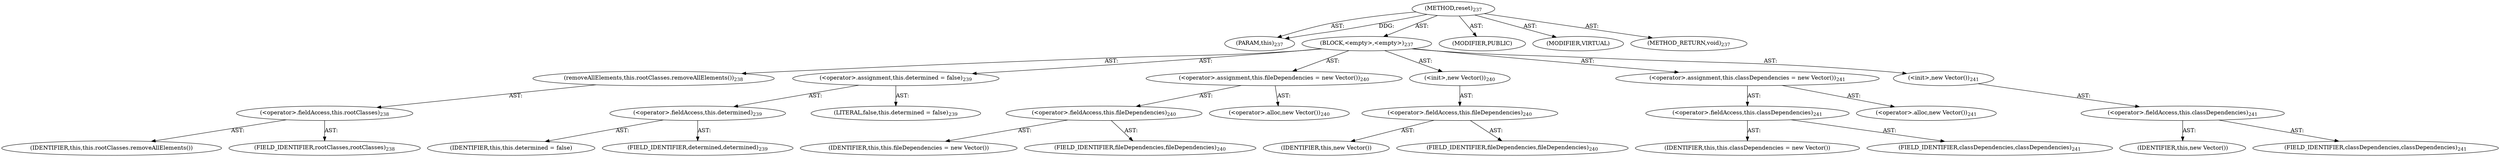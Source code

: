 digraph "reset" {  
"111669149706" [label = <(METHOD,reset)<SUB>237</SUB>> ]
"115964117010" [label = <(PARAM,this)<SUB>237</SUB>> ]
"25769803794" [label = <(BLOCK,&lt;empty&gt;,&lt;empty&gt;)<SUB>237</SUB>> ]
"30064771145" [label = <(removeAllElements,this.rootClasses.removeAllElements())<SUB>238</SUB>> ]
"30064771146" [label = <(&lt;operator&gt;.fieldAccess,this.rootClasses)<SUB>238</SUB>> ]
"68719476786" [label = <(IDENTIFIER,this,this.rootClasses.removeAllElements())> ]
"55834574873" [label = <(FIELD_IDENTIFIER,rootClasses,rootClasses)<SUB>238</SUB>> ]
"30064771147" [label = <(&lt;operator&gt;.assignment,this.determined = false)<SUB>239</SUB>> ]
"30064771148" [label = <(&lt;operator&gt;.fieldAccess,this.determined)<SUB>239</SUB>> ]
"68719476787" [label = <(IDENTIFIER,this,this.determined = false)> ]
"55834574874" [label = <(FIELD_IDENTIFIER,determined,determined)<SUB>239</SUB>> ]
"90194313231" [label = <(LITERAL,false,this.determined = false)<SUB>239</SUB>> ]
"30064771149" [label = <(&lt;operator&gt;.assignment,this.fileDependencies = new Vector())<SUB>240</SUB>> ]
"30064771150" [label = <(&lt;operator&gt;.fieldAccess,this.fileDependencies)<SUB>240</SUB>> ]
"68719476788" [label = <(IDENTIFIER,this,this.fileDependencies = new Vector())> ]
"55834574875" [label = <(FIELD_IDENTIFIER,fileDependencies,fileDependencies)<SUB>240</SUB>> ]
"30064771151" [label = <(&lt;operator&gt;.alloc,new Vector())<SUB>240</SUB>> ]
"30064771152" [label = <(&lt;init&gt;,new Vector())<SUB>240</SUB>> ]
"30064771153" [label = <(&lt;operator&gt;.fieldAccess,this.fileDependencies)<SUB>240</SUB>> ]
"68719476789" [label = <(IDENTIFIER,this,new Vector())> ]
"55834574876" [label = <(FIELD_IDENTIFIER,fileDependencies,fileDependencies)<SUB>240</SUB>> ]
"30064771154" [label = <(&lt;operator&gt;.assignment,this.classDependencies = new Vector())<SUB>241</SUB>> ]
"30064771155" [label = <(&lt;operator&gt;.fieldAccess,this.classDependencies)<SUB>241</SUB>> ]
"68719476790" [label = <(IDENTIFIER,this,this.classDependencies = new Vector())> ]
"55834574877" [label = <(FIELD_IDENTIFIER,classDependencies,classDependencies)<SUB>241</SUB>> ]
"30064771156" [label = <(&lt;operator&gt;.alloc,new Vector())<SUB>241</SUB>> ]
"30064771157" [label = <(&lt;init&gt;,new Vector())<SUB>241</SUB>> ]
"30064771158" [label = <(&lt;operator&gt;.fieldAccess,this.classDependencies)<SUB>241</SUB>> ]
"68719476791" [label = <(IDENTIFIER,this,new Vector())> ]
"55834574878" [label = <(FIELD_IDENTIFIER,classDependencies,classDependencies)<SUB>241</SUB>> ]
"133143986205" [label = <(MODIFIER,PUBLIC)> ]
"133143986206" [label = <(MODIFIER,VIRTUAL)> ]
"128849018890" [label = <(METHOD_RETURN,void)<SUB>237</SUB>> ]
  "111669149706" -> "115964117010"  [ label = "AST: "] 
  "111669149706" -> "25769803794"  [ label = "AST: "] 
  "111669149706" -> "133143986205"  [ label = "AST: "] 
  "111669149706" -> "133143986206"  [ label = "AST: "] 
  "111669149706" -> "128849018890"  [ label = "AST: "] 
  "25769803794" -> "30064771145"  [ label = "AST: "] 
  "25769803794" -> "30064771147"  [ label = "AST: "] 
  "25769803794" -> "30064771149"  [ label = "AST: "] 
  "25769803794" -> "30064771152"  [ label = "AST: "] 
  "25769803794" -> "30064771154"  [ label = "AST: "] 
  "25769803794" -> "30064771157"  [ label = "AST: "] 
  "30064771145" -> "30064771146"  [ label = "AST: "] 
  "30064771146" -> "68719476786"  [ label = "AST: "] 
  "30064771146" -> "55834574873"  [ label = "AST: "] 
  "30064771147" -> "30064771148"  [ label = "AST: "] 
  "30064771147" -> "90194313231"  [ label = "AST: "] 
  "30064771148" -> "68719476787"  [ label = "AST: "] 
  "30064771148" -> "55834574874"  [ label = "AST: "] 
  "30064771149" -> "30064771150"  [ label = "AST: "] 
  "30064771149" -> "30064771151"  [ label = "AST: "] 
  "30064771150" -> "68719476788"  [ label = "AST: "] 
  "30064771150" -> "55834574875"  [ label = "AST: "] 
  "30064771152" -> "30064771153"  [ label = "AST: "] 
  "30064771153" -> "68719476789"  [ label = "AST: "] 
  "30064771153" -> "55834574876"  [ label = "AST: "] 
  "30064771154" -> "30064771155"  [ label = "AST: "] 
  "30064771154" -> "30064771156"  [ label = "AST: "] 
  "30064771155" -> "68719476790"  [ label = "AST: "] 
  "30064771155" -> "55834574877"  [ label = "AST: "] 
  "30064771157" -> "30064771158"  [ label = "AST: "] 
  "30064771158" -> "68719476791"  [ label = "AST: "] 
  "30064771158" -> "55834574878"  [ label = "AST: "] 
  "111669149706" -> "115964117010"  [ label = "DDG: "] 
}
